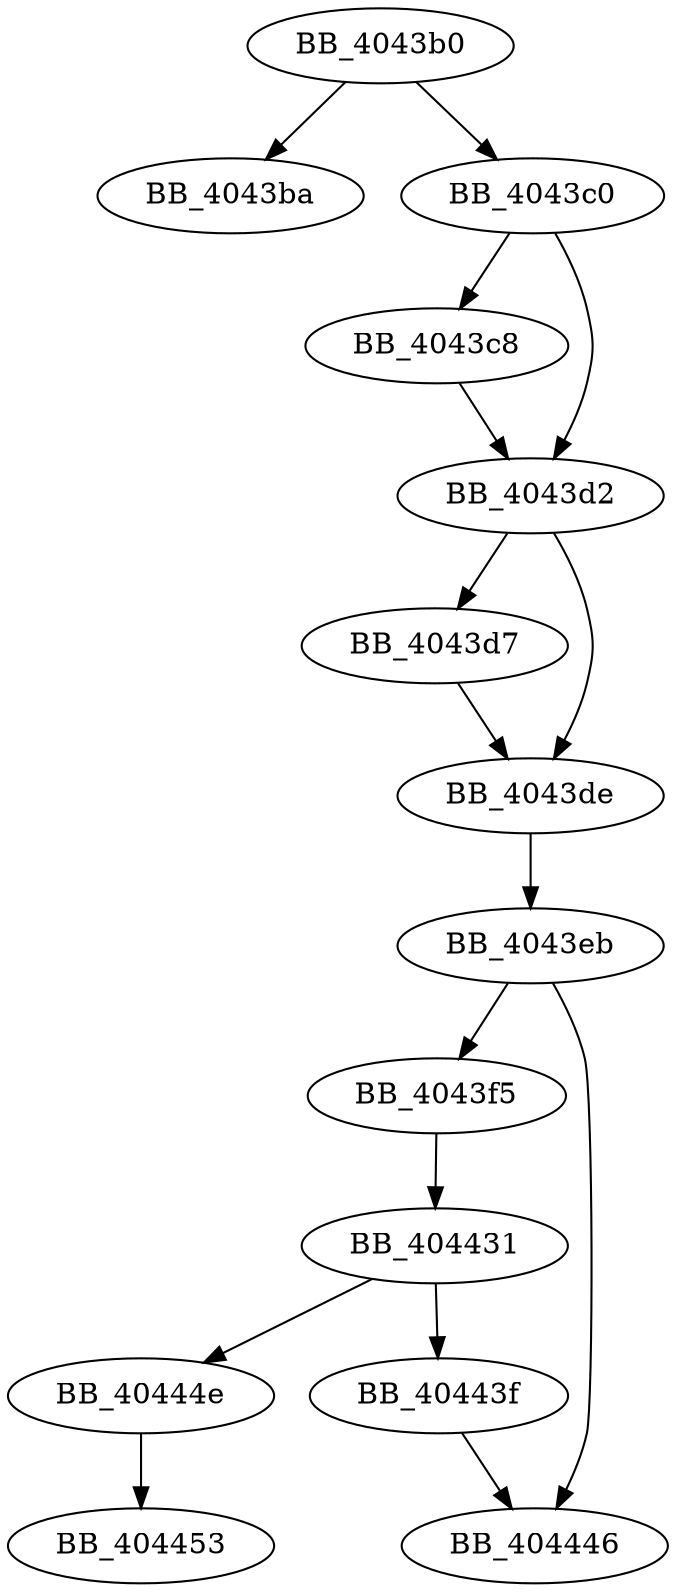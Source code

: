 DiGraph sub_4043B0{
BB_4043b0->BB_4043ba
BB_4043b0->BB_4043c0
BB_4043c0->BB_4043c8
BB_4043c0->BB_4043d2
BB_4043c8->BB_4043d2
BB_4043d2->BB_4043d7
BB_4043d2->BB_4043de
BB_4043d7->BB_4043de
BB_4043de->BB_4043eb
BB_4043eb->BB_4043f5
BB_4043eb->BB_404446
BB_4043f5->BB_404431
BB_404431->BB_40443f
BB_404431->BB_40444e
BB_40443f->BB_404446
BB_40444e->BB_404453
}
